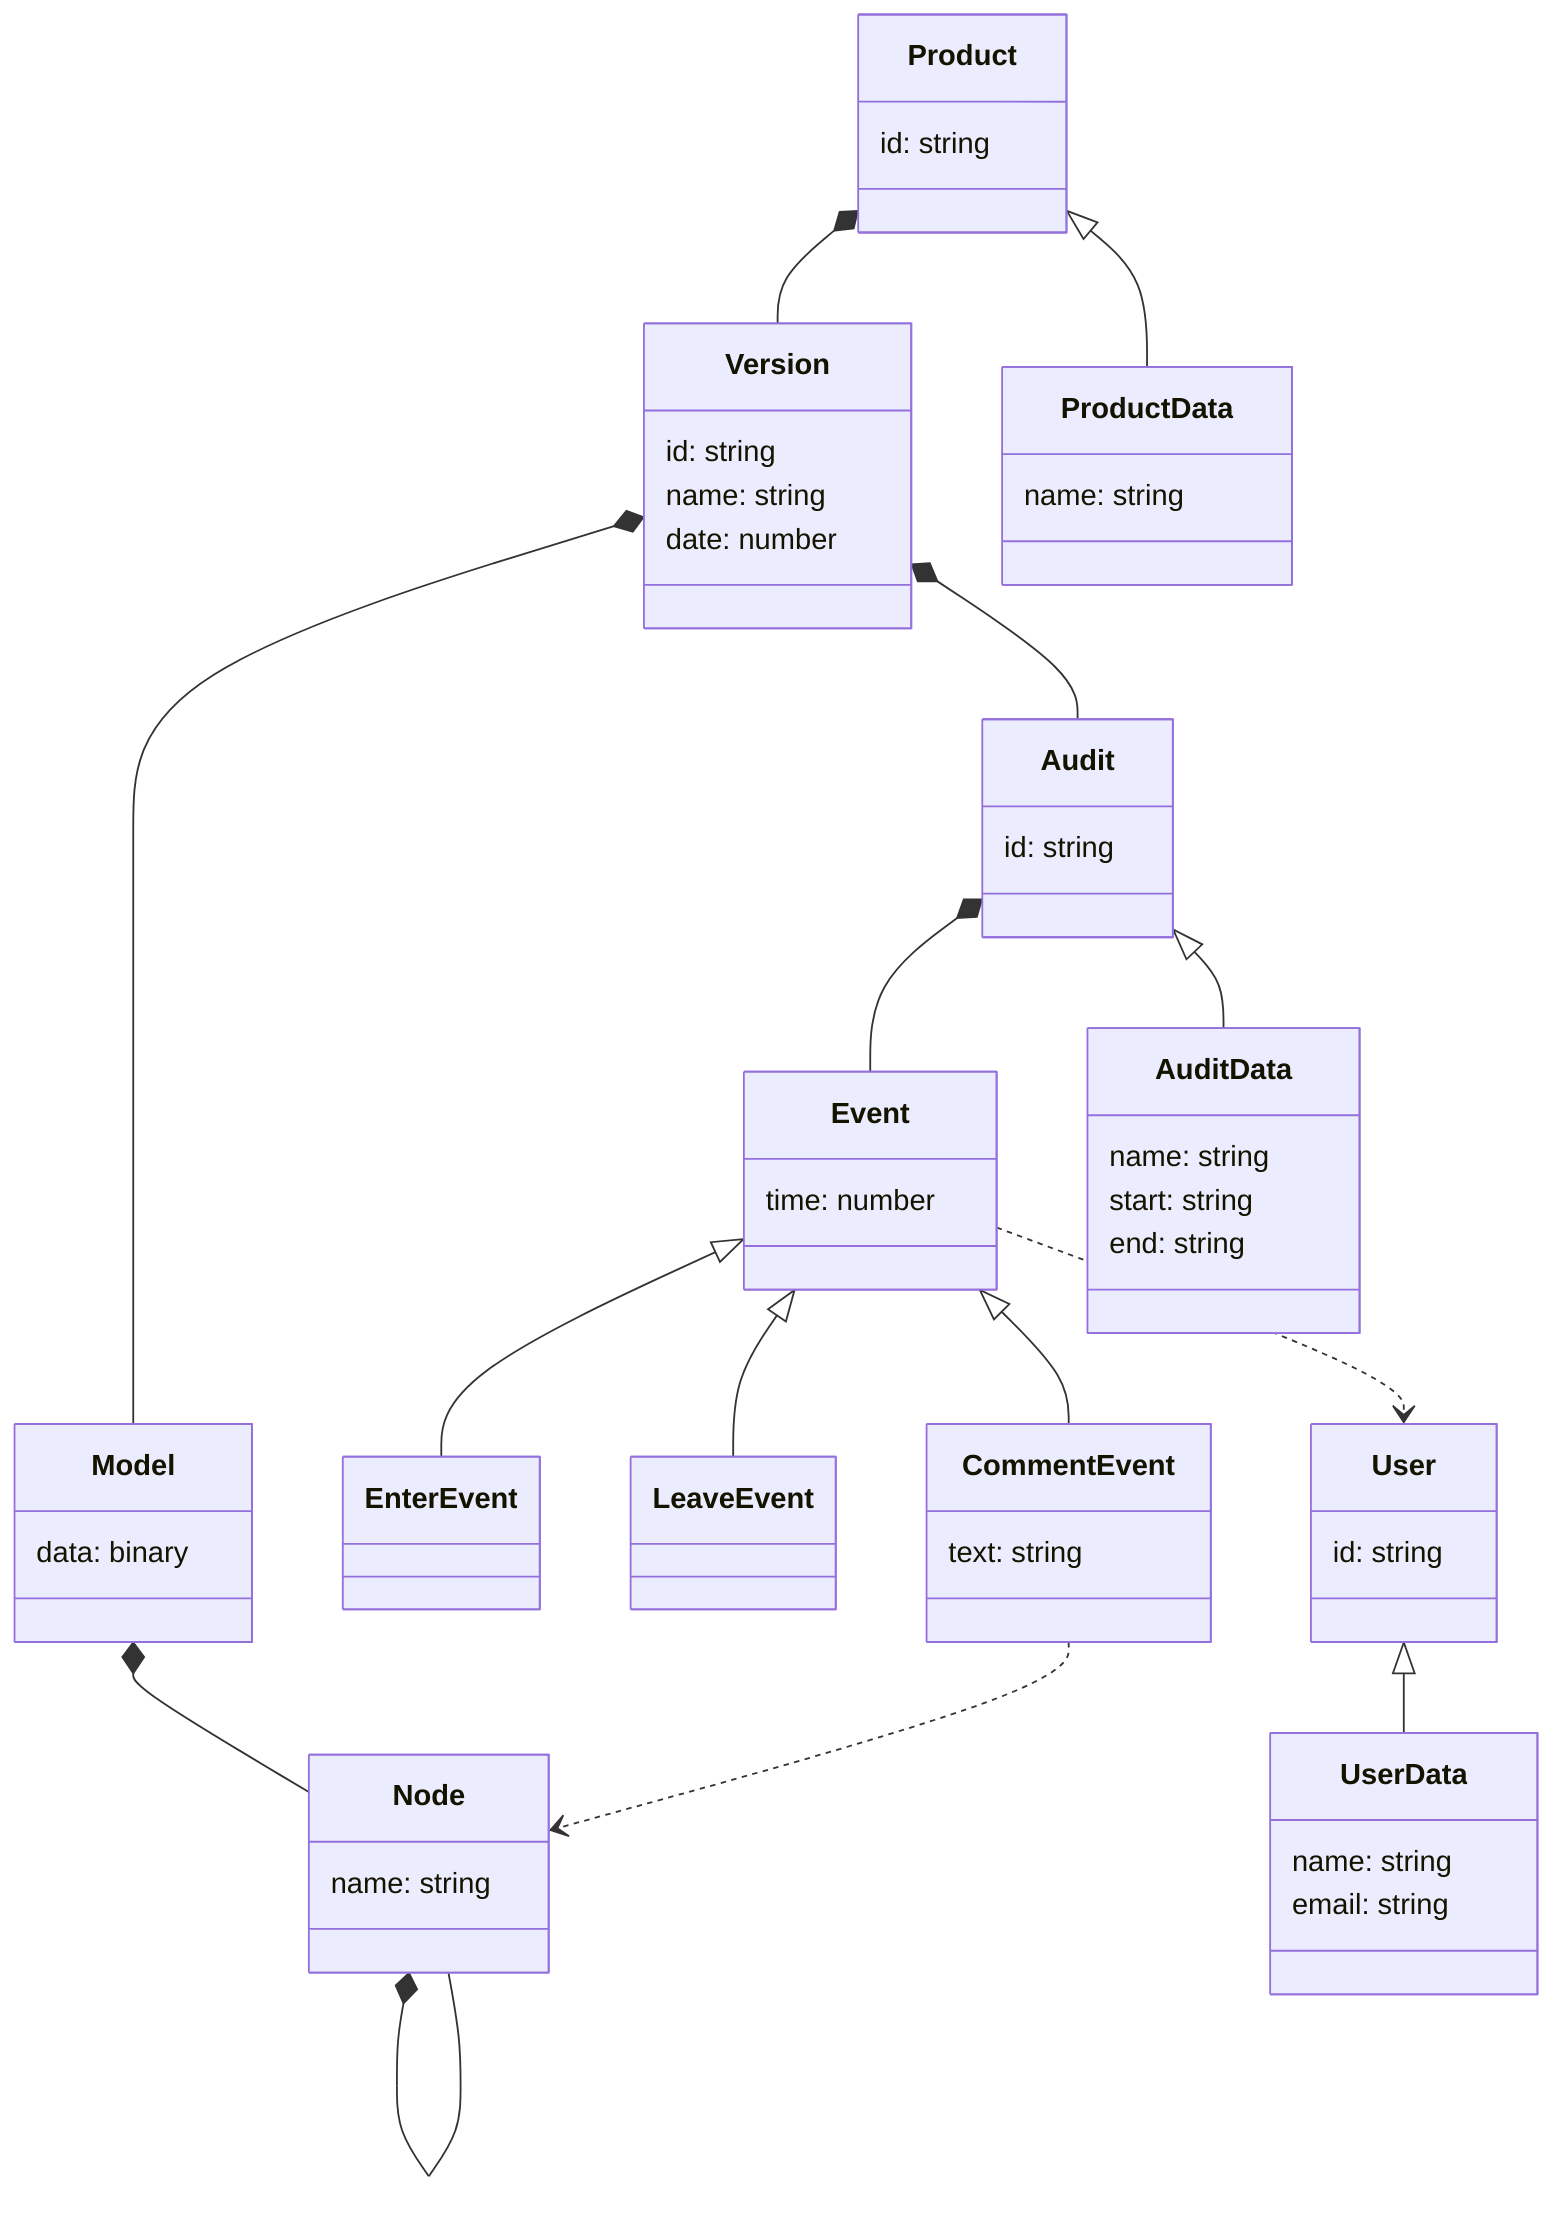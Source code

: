 classDiagram
    class User {
        id: string
    }
    class UserData {
        name: string
        email: string
    }
    class Product {
        id: string
    }
    class ProductData {
        name: string
    }
    class Version {
        id: string
        name: string
        date: number
    }
    class Model {
        data: binary
    }
    class Node {
        name: string
    }
    class Audit {
        id: string
    }
    class AuditData {
        name: string
        start: string
        end: string
    }
    class Event {
        time: number
    }
    class CommentEvent {
        text: string
    }
    class EnterEvent {

    }
    class LeaveEvent {

    }
    Product *-- Version
    Product <|-- ProductData
    Version *-- Model
    Version *-- Audit
    Model *-- Node
    Node *-- Node
    Audit *-- Event
    Audit <|-- AuditData
    Event <|-- EnterEvent
    Event <|-- LeaveEvent
    Event <|-- CommentEvent
    Event ..> User
    User <|-- UserData
    CommentEvent ..> Node